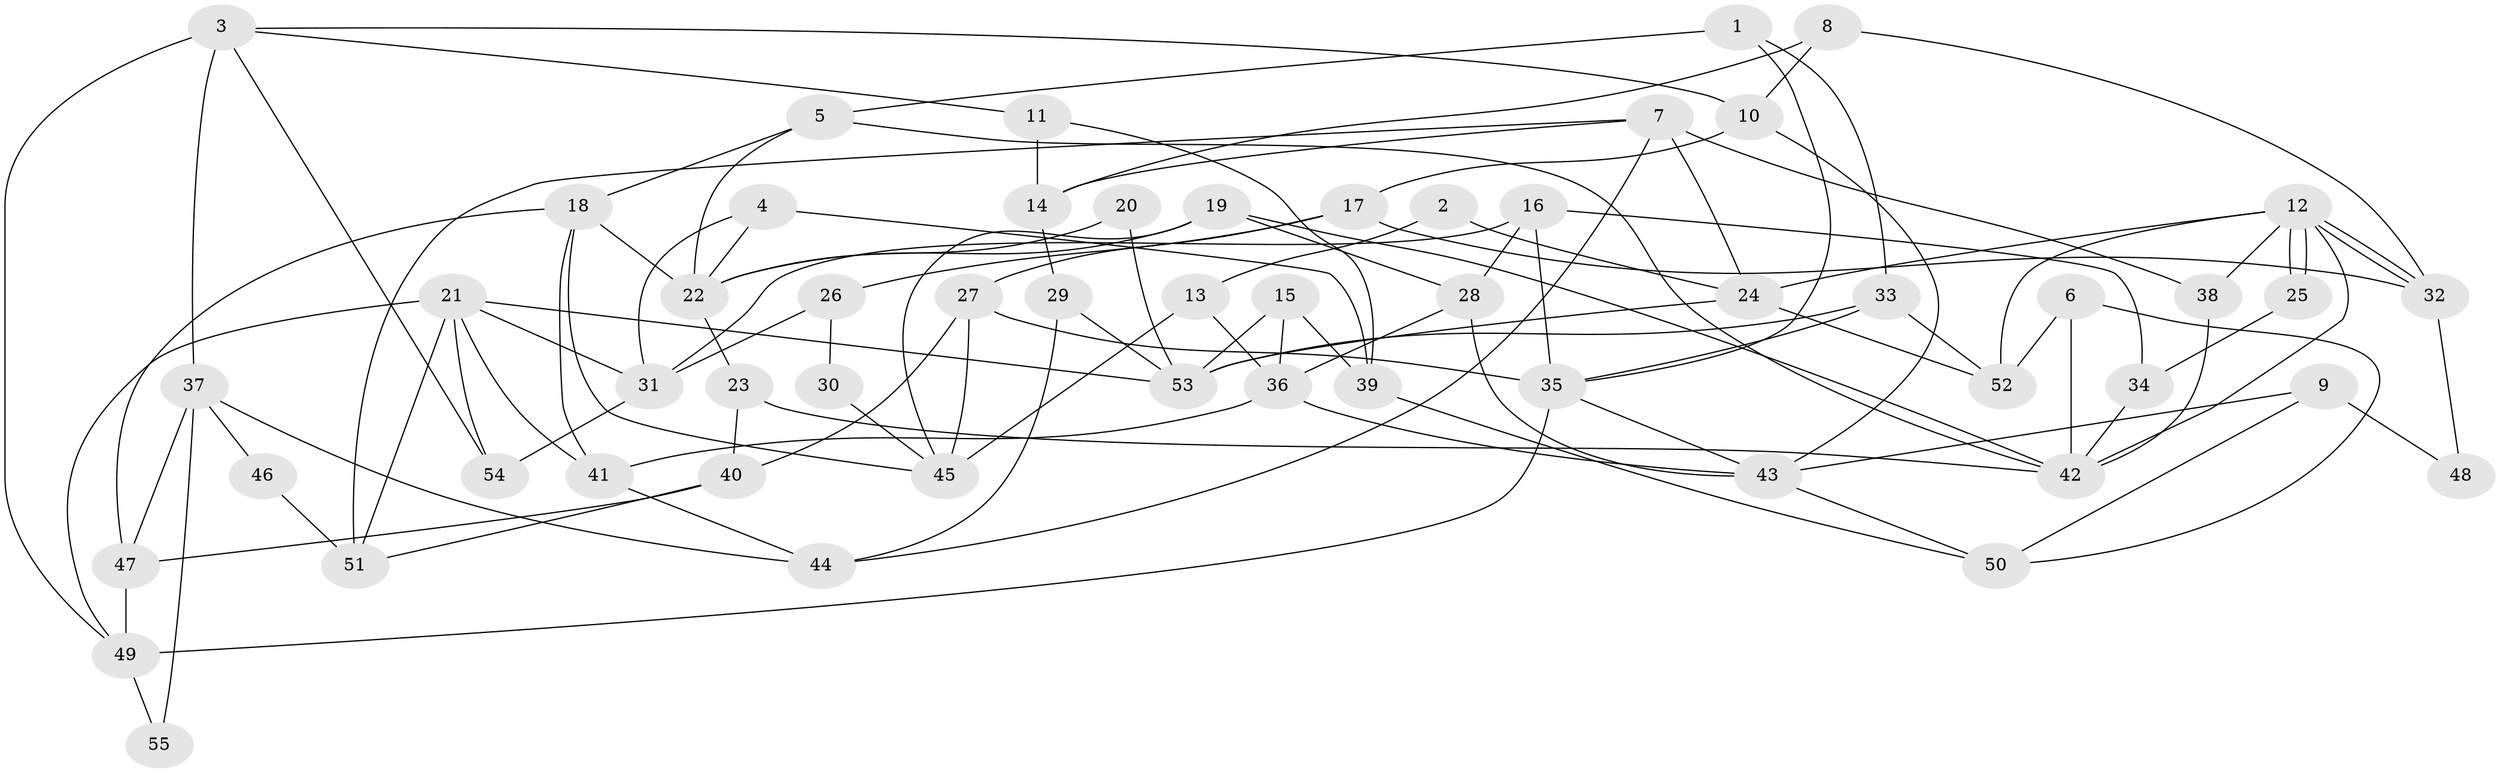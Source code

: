 // Generated by graph-tools (version 1.1) at 2025/11/02/27/25 16:11:19]
// undirected, 55 vertices, 110 edges
graph export_dot {
graph [start="1"]
  node [color=gray90,style=filled];
  1;
  2;
  3;
  4;
  5;
  6;
  7;
  8;
  9;
  10;
  11;
  12;
  13;
  14;
  15;
  16;
  17;
  18;
  19;
  20;
  21;
  22;
  23;
  24;
  25;
  26;
  27;
  28;
  29;
  30;
  31;
  32;
  33;
  34;
  35;
  36;
  37;
  38;
  39;
  40;
  41;
  42;
  43;
  44;
  45;
  46;
  47;
  48;
  49;
  50;
  51;
  52;
  53;
  54;
  55;
  1 -- 35;
  1 -- 5;
  1 -- 33;
  2 -- 24;
  2 -- 13;
  3 -- 10;
  3 -- 37;
  3 -- 11;
  3 -- 49;
  3 -- 54;
  4 -- 31;
  4 -- 22;
  4 -- 39;
  5 -- 22;
  5 -- 42;
  5 -- 18;
  6 -- 42;
  6 -- 52;
  6 -- 50;
  7 -- 24;
  7 -- 38;
  7 -- 14;
  7 -- 44;
  7 -- 51;
  8 -- 14;
  8 -- 10;
  8 -- 32;
  9 -- 43;
  9 -- 50;
  9 -- 48;
  10 -- 17;
  10 -- 43;
  11 -- 39;
  11 -- 14;
  12 -- 25;
  12 -- 25;
  12 -- 32;
  12 -- 32;
  12 -- 24;
  12 -- 38;
  12 -- 42;
  12 -- 52;
  13 -- 36;
  13 -- 45;
  14 -- 29;
  15 -- 36;
  15 -- 53;
  15 -- 39;
  16 -- 35;
  16 -- 28;
  16 -- 31;
  16 -- 34;
  17 -- 27;
  17 -- 32;
  17 -- 26;
  18 -- 41;
  18 -- 22;
  18 -- 45;
  18 -- 47;
  19 -- 42;
  19 -- 28;
  19 -- 22;
  19 -- 45;
  20 -- 22;
  20 -- 53;
  21 -- 49;
  21 -- 31;
  21 -- 41;
  21 -- 51;
  21 -- 53;
  21 -- 54;
  22 -- 23;
  23 -- 40;
  23 -- 42;
  24 -- 52;
  24 -- 53;
  25 -- 34;
  26 -- 31;
  26 -- 30;
  27 -- 45;
  27 -- 35;
  27 -- 40;
  28 -- 43;
  28 -- 36;
  29 -- 53;
  29 -- 44;
  30 -- 45;
  31 -- 54;
  32 -- 48;
  33 -- 53;
  33 -- 35;
  33 -- 52;
  34 -- 42;
  35 -- 49;
  35 -- 43;
  36 -- 43;
  36 -- 41;
  37 -- 44;
  37 -- 47;
  37 -- 46;
  37 -- 55;
  38 -- 42;
  39 -- 50;
  40 -- 51;
  40 -- 47;
  41 -- 44;
  43 -- 50;
  46 -- 51;
  47 -- 49;
  49 -- 55;
}
